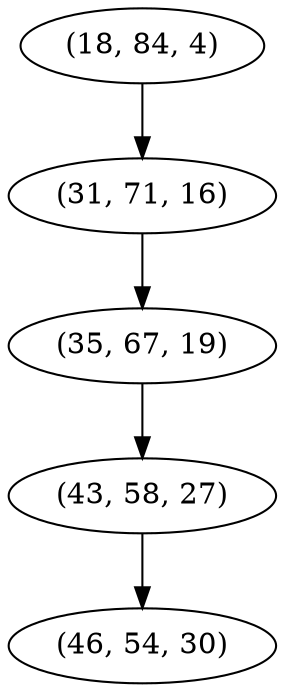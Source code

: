 digraph tree {
    "(18, 84, 4)";
    "(31, 71, 16)";
    "(35, 67, 19)";
    "(43, 58, 27)";
    "(46, 54, 30)";
    "(18, 84, 4)" -> "(31, 71, 16)";
    "(31, 71, 16)" -> "(35, 67, 19)";
    "(35, 67, 19)" -> "(43, 58, 27)";
    "(43, 58, 27)" -> "(46, 54, 30)";
}
